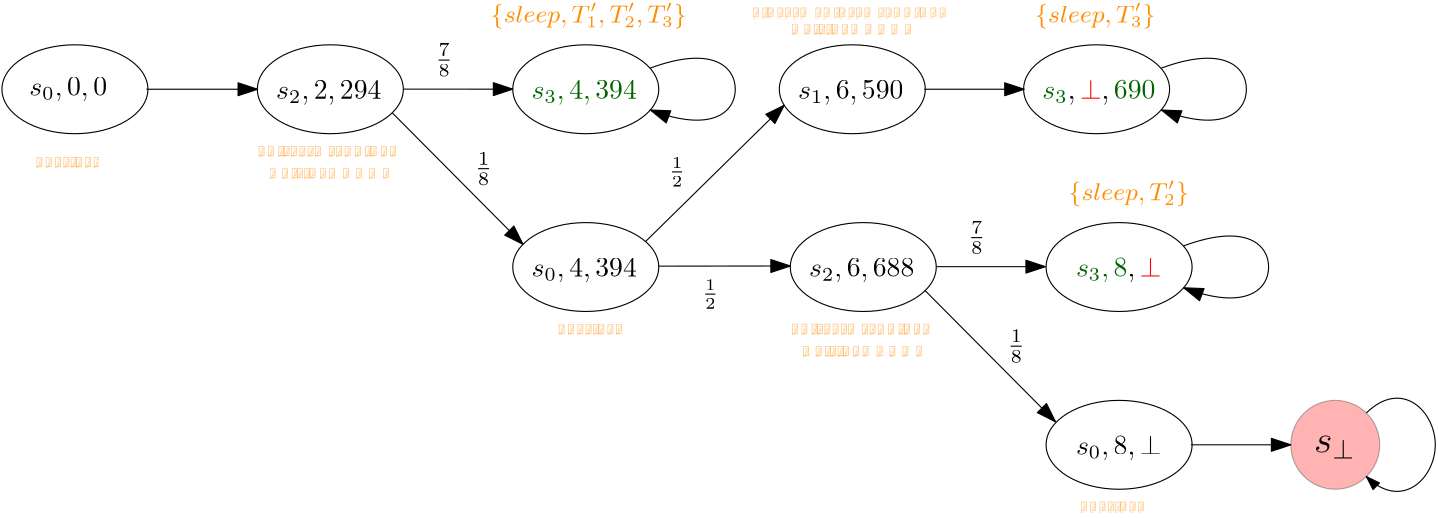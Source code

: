 <?xml version="1.0"?>
<!DOCTYPE ipe SYSTEM "ipe.dtd">
<ipe version="70206" creator="Ipe 7.2.6">
<info created="D:20180215123956" modified="D:20180511114433"/>
<preamble>\usepackage{color}
%\renewcommand{\rmdefault}{\sfdefault}
%\usepackage{sansmathfonts}
\usepackage{latexsym}
%\usepackage[sfdefault,lf]{carlito}
%% The &apos;lf&apos; option for lining figures
%% The &apos;sfdefault&apos; option to make the base font sans serif
\usepackage[T1]{fontenc}
%\renewcommand*\oldstylenums[1]{\carlitoOsF #1}</preamble>
<ipestyle name="basic">
<symbol name="arrow/arc(spx)">
<path stroke="sym-stroke" fill="sym-stroke" pen="sym-pen">
0 0 m
-1 0.333 l
-1 -0.333 l
h
</path>
</symbol>
<symbol name="arrow/farc(spx)">
<path stroke="sym-stroke" fill="white" pen="sym-pen">
0 0 m
-1 0.333 l
-1 -0.333 l
h
</path>
</symbol>
<symbol name="arrow/ptarc(spx)">
<path stroke="sym-stroke" fill="sym-stroke" pen="sym-pen">
0 0 m
-1 0.333 l
-0.8 0 l
-1 -0.333 l
h
</path>
</symbol>
<symbol name="arrow/fptarc(spx)">
<path stroke="sym-stroke" fill="white" pen="sym-pen">
0 0 m
-1 0.333 l
-0.8 0 l
-1 -0.333 l
h
</path>
</symbol>
<symbol name="mark/circle(sx)" transformations="translations">
<path fill="sym-stroke">
0.6 0 0 0.6 0 0 e
0.4 0 0 0.4 0 0 e
</path>
</symbol>
<symbol name="mark/disk(sx)" transformations="translations">
<path fill="sym-stroke">
0.6 0 0 0.6 0 0 e
</path>
</symbol>
<symbol name="mark/fdisk(sfx)" transformations="translations">
<group>
<path fill="sym-fill">
0.5 0 0 0.5 0 0 e
</path>
<path fill="sym-stroke" fillrule="eofill">
0.6 0 0 0.6 0 0 e
0.4 0 0 0.4 0 0 e
</path>
</group>
</symbol>
<symbol name="mark/box(sx)" transformations="translations">
<path fill="sym-stroke" fillrule="eofill">
-0.6 -0.6 m
0.6 -0.6 l
0.6 0.6 l
-0.6 0.6 l
h
-0.4 -0.4 m
0.4 -0.4 l
0.4 0.4 l
-0.4 0.4 l
h
</path>
</symbol>
<symbol name="mark/square(sx)" transformations="translations">
<path fill="sym-stroke">
-0.6 -0.6 m
0.6 -0.6 l
0.6 0.6 l
-0.6 0.6 l
h
</path>
</symbol>
<symbol name="mark/fsquare(sfx)" transformations="translations">
<group>
<path fill="sym-fill">
-0.5 -0.5 m
0.5 -0.5 l
0.5 0.5 l
-0.5 0.5 l
h
</path>
<path fill="sym-stroke" fillrule="eofill">
-0.6 -0.6 m
0.6 -0.6 l
0.6 0.6 l
-0.6 0.6 l
h
-0.4 -0.4 m
0.4 -0.4 l
0.4 0.4 l
-0.4 0.4 l
h
</path>
</group>
</symbol>
<symbol name="mark/cross(sx)" transformations="translations">
<group>
<path fill="sym-stroke">
-0.43 -0.57 m
0.57 0.43 l
0.43 0.57 l
-0.57 -0.43 l
h
</path>
<path fill="sym-stroke">
-0.43 0.57 m
0.57 -0.43 l
0.43 -0.57 l
-0.57 0.43 l
h
</path>
</group>
</symbol>
<symbol name="arrow/fnormal(spx)">
<path stroke="sym-stroke" fill="white" pen="sym-pen">
0 0 m
-1 0.333 l
-1 -0.333 l
h
</path>
</symbol>
<symbol name="arrow/pointed(spx)">
<path stroke="sym-stroke" fill="sym-stroke" pen="sym-pen">
0 0 m
-1 0.333 l
-0.8 0 l
-1 -0.333 l
h
</path>
</symbol>
<symbol name="arrow/fpointed(spx)">
<path stroke="sym-stroke" fill="white" pen="sym-pen">
0 0 m
-1 0.333 l
-0.8 0 l
-1 -0.333 l
h
</path>
</symbol>
<symbol name="arrow/linear(spx)">
<path stroke="sym-stroke" pen="sym-pen">
-1 0.333 m
0 0 l
-1 -0.333 l
</path>
</symbol>
<symbol name="arrow/fdouble(spx)">
<path stroke="sym-stroke" fill="white" pen="sym-pen">
0 0 m
-1 0.333 l
-1 -0.333 l
h
-1 0 m
-2 0.333 l
-2 -0.333 l
h
</path>
</symbol>
<symbol name="arrow/double(spx)">
<path stroke="sym-stroke" fill="sym-stroke" pen="sym-pen">
0 0 m
-1 0.333 l
-1 -0.333 l
h
-1 0 m
-2 0.333 l
-2 -0.333 l
h
</path>
</symbol>
<pen name="heavier" value="0.8"/>
<pen name="fat" value="1.2"/>
<pen name="ultrafat" value="2"/>
<symbolsize name="large" value="5"/>
<symbolsize name="small" value="2"/>
<symbolsize name="tiny" value="1.1"/>
<arrowsize name="large" value="10"/>
<arrowsize name="small" value="5"/>
<arrowsize name="tiny" value="3"/>
<color name="red" value="1 0 0"/>
<color name="green" value="0 1 0"/>
<color name="blue" value="0 0 1"/>
<color name="yellow" value="1 1 0"/>
<color name="orange" value="1 0.647 0"/>
<color name="gold" value="1 0.843 0"/>
<color name="purple" value="0.627 0.125 0.941"/>
<color name="gray" value="0.745"/>
<color name="brown" value="0.647 0.165 0.165"/>
<color name="navy" value="0 0 0.502"/>
<color name="pink" value="1 0.753 0.796"/>
<color name="seagreen" value="0.18 0.545 0.341"/>
<color name="turquoise" value="0.251 0.878 0.816"/>
<color name="violet" value="0.933 0.51 0.933"/>
<color name="darkblue" value="0 0 0.545"/>
<color name="darkcyan" value="0 0.545 0.545"/>
<color name="darkgray" value="0.663"/>
<color name="darkgreen" value="0 0.392 0"/>
<color name="darkmagenta" value="0.545 0 0.545"/>
<color name="darkorange" value="1 0.549 0"/>
<color name="darkred" value="0.545 0 0"/>
<color name="lightblue" value="0.678 0.847 0.902"/>
<color name="lightcyan" value="0.878 1 1"/>
<color name="lightgray" value="0.827"/>
<color name="lightgreen" value="0.565 0.933 0.565"/>
<color name="lightyellow" value="1 1 0.878"/>
<dashstyle name="dashed" value="[4] 0"/>
<dashstyle name="dotted" value="[1 3] 0"/>
<dashstyle name="dash dotted" value="[4 2 1 2] 0"/>
<dashstyle name="dash dot dotted" value="[4 2 1 2 1 2] 0"/>
<textsize name="large" value="\large"/>
<textsize name="Large" value="\Large"/>
<textsize name="LARGE" value="\LARGE"/>
<textsize name="huge" value="\huge"/>
<textsize name="Huge" value="\Huge"/>
<textsize name="small" value="\small"/>
<textsize name="footnote" value="\footnotesize"/>
<textsize name="tiny" value="\tiny"/>
<textstyle name="center" begin="\begin{center}" end="\end{center}"/>
<textstyle name="itemize" begin="\begin{itemize}" end="\end{itemize}"/>
<textstyle name="item" begin="\begin{itemize}\item{}" end="\end{itemize}"/>
<gridsize name="4 pts" value="4"/>
<gridsize name="8 pts (~3 mm)" value="8"/>
<gridsize name="16 pts (~6 mm)" value="16"/>
<gridsize name="32 pts (~12 mm)" value="32"/>
<gridsize name="10 pts (~3.5 mm)" value="10"/>
<gridsize name="20 pts (~7 mm)" value="20"/>
<gridsize name="14 pts (~5 mm)" value="14"/>
<gridsize name="28 pts (~10 mm)" value="28"/>
<gridsize name="56 pts (~20 mm)" value="56"/>
<anglesize name="90 deg" value="90"/>
<anglesize name="60 deg" value="60"/>
<anglesize name="45 deg" value="45"/>
<anglesize name="30 deg" value="30"/>
<anglesize name="22.5 deg" value="22.5"/>
<opacity name="10%" value="0.1"/>
<opacity name="30%" value="0.3"/>
<opacity name="50%" value="0.5"/>
<opacity name="75%" value="0.75"/>
<tiling name="falling" angle="-60" step="4" width="1"/>
<tiling name="rising" angle="30" step="4" width="1"/>
</ipestyle>
<page>
<layer name="alpha"/>
<view layers="alpha" active="alpha"/>
<path layer="alpha" matrix="1.64199 0 0 1 -20.5436 0" stroke="black">
16 0 0 16 48 752 e
</path>
<text matrix="0.820994 0 0 1 5.72818 1.73928" transformations="translations" pos="44 748" stroke="black" type="label" width="27.958" height="6.428" depth="1.93" valign="baseline" style="math">s_0, 0, 0</text>
<path matrix="1.64199 0 0 1 71.4077 0" stroke="black">
16 0 0 16 48 752 e
</path>
<text matrix="0.820994 0 0 1 94.5473 0.547002" transformations="translations" pos="44 748" stroke="black" type="label" width="37.92" height="6.428" depth="1.93" valign="baseline" style="math">s_2, 2, 294</text>
<path matrix="1.64199 0 0 1 163.359 0" stroke="black">
16 0 0 16 48 752 e
</path>
<text matrix="0.820994 0 0 1 186.499 0.547002" transformations="translations" pos="44 748" stroke="black" type="label" width="37.92" height="6.428" depth="1.93" valign="baseline" style="math">{\color{darkgreen}s_3, 4, 394}</text>
<path matrix="1.64199 0 0 1 163.359 -64" stroke="black">
16 0 0 16 48 752 e
</path>
<text matrix="0.820994 0 0 1 186.499 -63.453" transformations="translations" pos="44 748" stroke="black" type="label" width="37.92" height="6.428" depth="1.93" valign="baseline" style="math">s_0, 4, 394</text>
<path matrix="1.64199 0 0 1 259.31 0" stroke="black">
16 0 0 16 48 752 e
</path>
<text matrix="0.820994 0 0 1 282.45 0.547002" transformations="translations" pos="44 748" stroke="black" type="label" width="37.92" height="6.428" depth="1.93" valign="baseline" style="math">s_1, 6, 590</text>
<path matrix="1.64199 0 0 1 347.262 0" stroke="black">
16 0 0 16 48 752 e
</path>
<text matrix="0.820994 0 0 1 370.402 0.547002" transformations="translations" pos="44 748" stroke="black" type="label" width="40.688" height="6.926" depth="1.93" valign="baseline" style="math">{\color{darkgreen}s_3}, {\color{red}\bot}, {\color{darkgreen}690}</text>
<path matrix="1.64199 0 0 1 263.262 -64" stroke="black">
16 0 0 16 48 752 e
</path>
<text matrix="0.820994 0 0 1 286.402 -63.453" transformations="translations" pos="44 748" stroke="black" type="label" width="37.92" height="6.428" depth="1.93" valign="baseline" style="math">s_2, 6, 688</text>
<path matrix="1 0 0 1 0 32" stroke="black" arrow="normal/normal">
265.31 727.581 m
288 736
304 720
288 704
265.408 712.531 c
</path>
<text matrix="1 0 0 1 -12 52" transformations="translations" pos="200 708" stroke="black" type="label" width="6.362" height="8.422" depth="3.43" valign="baseline" style="math">\frac{7}{8}</text>
<path matrix="1.64199 0 0 1 355.359 -64" stroke="black">
16 0 0 16 48 752 e
</path>
<text matrix="0.820994 0 0 1 382.499 -63.453" transformations="translations" pos="44 748" stroke="black" type="label" width="30.725" height="6.926" depth="1.93" valign="baseline" style="math">{\color{darkgreen}s_3, 8}, {\color{red} \bot}</text>
<path matrix="1.64199 0 0 1 355.359 -128" stroke="black">
16 0 0 16 48 752 e
</path>
<text matrix="0.820994 0 0 1 382.499 -127.453" transformations="translations" pos="44 748" stroke="black" type="label" width="30.725" height="6.926" depth="1.93" valign="baseline" style="math">s_0, 8, \bot</text>
<text matrix="1 0 0 1 -24 -32" transformations="translations" pos="232 808" stroke="darkorange" type="label" width="70.47" height="7.131" depth="2.24" valign="baseline" size="small" style="math">\{sleep, T&apos;_1, T&apos;_2, T&apos;_3\}</text>
<text matrix="1 0 0 1 -12 32" transformations="translations" pos="416 744" stroke="darkorange" type="label" width="43.224" height="7.131" depth="2.24" valign="baseline" size="small" style="math">\{sleep, T&apos;_3\}</text>
<text matrix="1 0 0 1 -8 32" transformations="translations" pos="424 680" stroke="darkorange" type="label" width="43.224" height="7.131" depth="2.24" valign="baseline" size="small" style="math">\{sleep, T&apos;_2\}</text>
<text matrix="1 0 0 1 -1.79622 48.9142" transformations="translations" pos="204 672" stroke="black" type="label" width="6.362" height="8.422" depth="3.43" valign="baseline" style="math">\frac{1}{8}</text>
<text matrix="1 0 0 1 -36 -28" transformations="translations" pos="80 752" stroke="darkorange" type="label" width="24.347" height="3.74" depth="1.24" valign="baseline" size="tiny">\{active\}</text>
<text matrix="1 0 0 1 340 -152" transformations="translations" pos="80 752" stroke="darkorange" type="label" width="24.347" height="3.74" depth="1.24" valign="baseline" size="tiny">\{active\}</text>
<text matrix="1 0 0 1 41.9596 17.8453" transformations="translations" pos="260 760" stroke="darkorange" type="label" width="70.275" height="3.737" depth="1.68" valign="baseline" size="tiny">\{intermediate\_sending,</text>
<text matrix="1 0 0 1 76 36" transformations="translations" pos="240 736" stroke="darkorange" type="label" width="44.869" height="3.737" depth="1.68" valign="baseline" size="tiny">waiting\_ACK\}</text>
<text matrix="1 0 0 1 152 -88" transformations="translations" pos="80 752" stroke="darkorange" type="label" width="24.347" height="3.74" depth="1.24" valign="baseline" size="tiny">\{active\}</text>
<text matrix="1 0 0 1 60 -104" transformations="translations" pos="260 760" stroke="darkorange" type="label" width="44.869" height="3.737" depth="1.68" valign="baseline" size="tiny">waiting\_ACK\}</text>
<text matrix="1 0 0 1 56 -96" transformations="translations" pos="260 760" stroke="darkorange" type="label" width="50.112" height="3.737" depth="1.68" valign="baseline" size="tiny">\{direct\_sending,</text>
<text matrix="1 0 0 1 -132 -40" transformations="translations" pos="260 760" stroke="darkorange" type="label" width="44.869" height="3.737" depth="1.68" valign="baseline" size="tiny">waiting\_ACK\}</text>
<text matrix="1 0 0 1 -136 -32" transformations="translations" pos="260 760" stroke="darkorange" type="label" width="50.112" height="3.737" depth="1.68" valign="baseline" size="tiny">\{direct\_sending,</text>
<path stroke="black" arrow="normal/normal">
84 752 m
124 752 l
</path>
<path stroke="black" arrow="normal/normal">
172.504 743.522 m
219.577 696.161 l
</path>
<path stroke="black" arrow="normal/normal">
176.495 752.04 m
215.903 752.037 l
</path>
<path stroke="black" arrow="normal/normal">
268.441 688.319 m
315.813 688.38 l
</path>
<path stroke="black" arrow="normal/normal">
263.699 697.174 m
313.617 746.237 l
</path>
<text matrix="1 0 0 1 179.733 -11.9057" transformations="translations" pos="200 708" stroke="black" type="label" width="6.362" height="8.422" depth="3.43" valign="baseline" style="math">\frac{7}{8}</text>
<text matrix="1 0 0 1 189.937 -14.9915" transformations="translations" pos="204 672" stroke="black" type="label" width="6.362" height="8.422" depth="3.43" valign="baseline" style="math">\frac{1}{8}</text>
<path matrix="1 0 0 1 191.733 -63.9057" stroke="black" arrow="normal/normal">
172.504 743.522 m
219.577 696.161 l
</path>
<path matrix="1 0 0 1 191.733 -63.9057" stroke="black" arrow="normal/normal">
176.495 752.04 m
215.903 752.037 l
</path>
<text matrix="1 0 0 1 4 -4" transformations="translations" pos="268 724" stroke="black" type="label" width="6.044" height="7.528" depth="3.04" valign="baseline" size="small" style="math">\frac{1}{2}</text>
<text matrix="1 0 0 1 16 -48" transformations="translations" pos="268 724" stroke="black" type="label" width="6.044" height="7.528" depth="3.04" valign="baseline" size="small" style="math">\frac{1}{2}</text>
<path stroke="black" arrow="normal/normal">
364 752 m
400 752 l
</path>
<path matrix="1 0 0 1 184 32" stroke="black" arrow="normal/normal">
265.31 727.581 m
288 736
304 720
288 704
265.408 712.531 c
</path>
<path matrix="1 0 0 1 192 -32" stroke="black" arrow="normal/normal">
265.31 727.581 m
288 736
304 720
288 704
265.408 712.531 c
</path>
<path stroke="black" arrow="normal/normal">
460 624 m
496 624 l
</path>
<path matrix="1 0 0 1 -16 -64" stroke="black" fill="red" opacity="30%">
16 0 0 16 528 688 e
</path>
<text matrix="1 0 0 1 -19.6464 -58.8003" transformations="translations" pos="524 680" stroke="black" type="label" width="14.864" height="6.179" depth="2.15" valign="baseline" size="Large" style="math">s_\bot</text>
<path matrix="1 0 0 1 -16 -64" stroke="black" arrow="normal/small">
539.178 699.448 m
552 712
576 688
552 664
539.195 676.569 c
</path>
</page>
</ipe>
